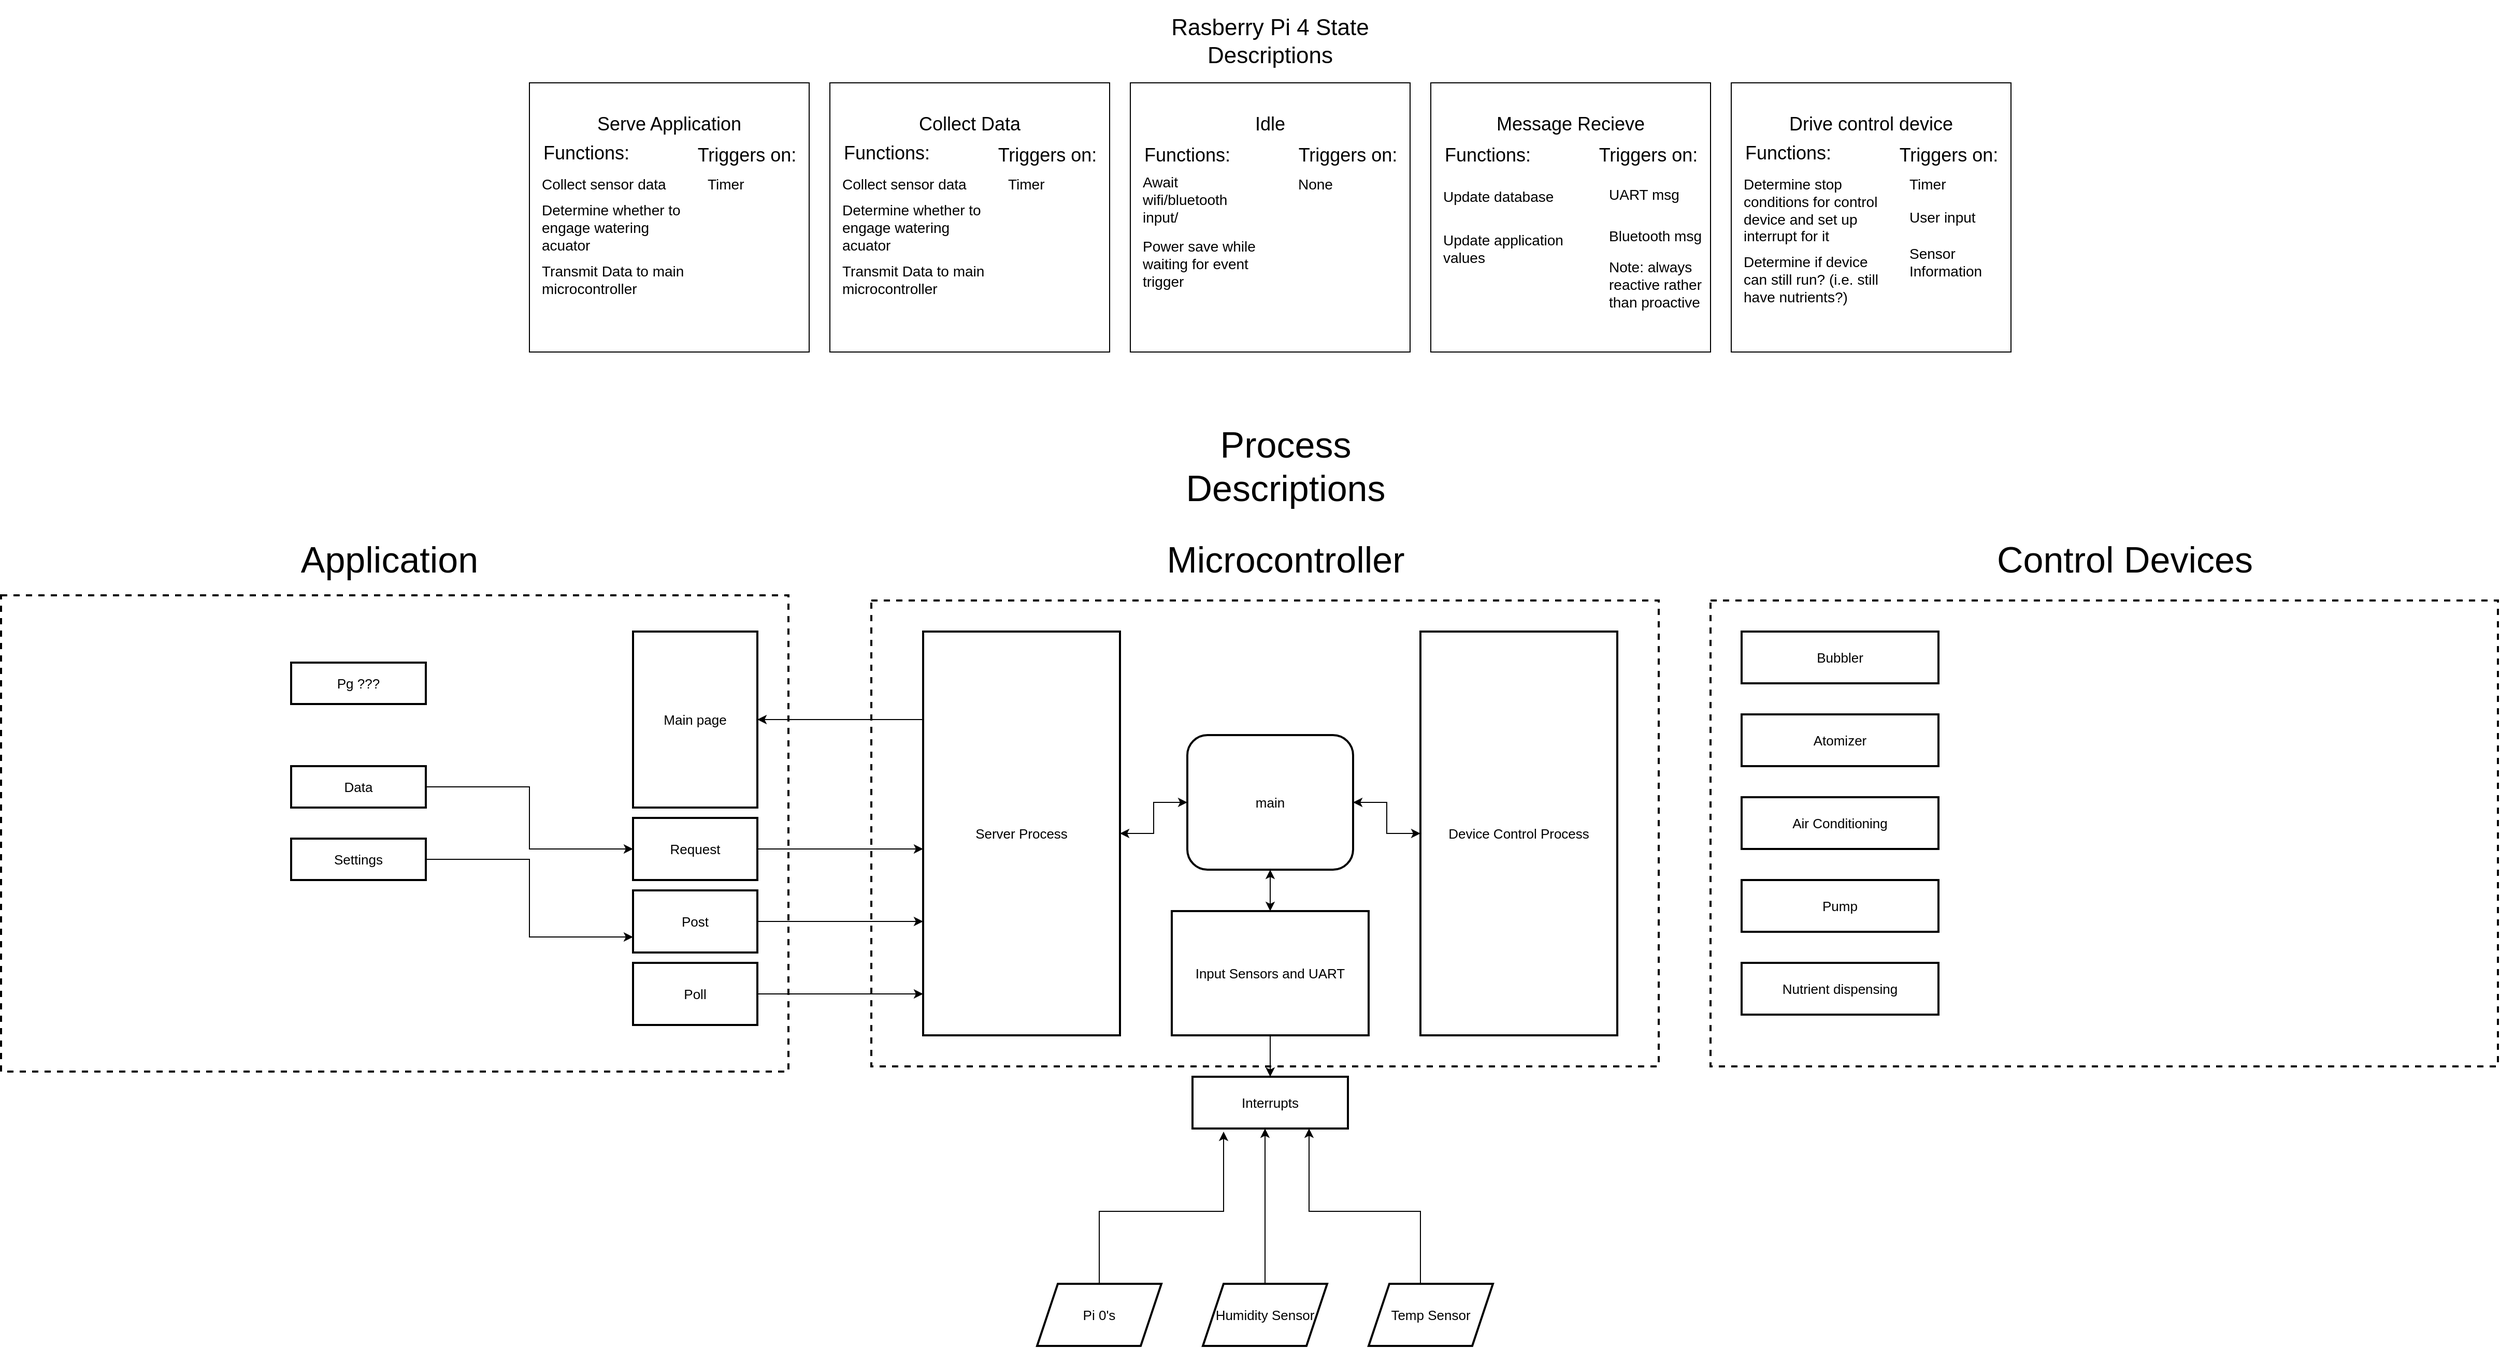 <mxfile version="13.7.9" type="github">
  <diagram id="QLvcNtkyFLMQ6eaHcRJF" name="Page-1">
    <mxGraphModel dx="2865" dy="1150" grid="1" gridSize="10" guides="1" tooltips="1" connect="1" arrows="1" fold="1" page="1" pageScale="1" pageWidth="850" pageHeight="1100" math="0" shadow="0">
      <root>
        <mxCell id="0" />
        <mxCell id="1" parent="0" />
        <mxCell id="N01aK8XhvqNWcXPDAk_N-31" value="" style="text;html=1;fillColor=none;align=center;verticalAlign=middle;whiteSpace=wrap;rounded=0;strokeColor=#000000;dashed=1;strokeWidth=2;" vertex="1" parent="1">
          <mxGeometry x="-800" y="575" width="760" height="460" as="geometry" />
        </mxCell>
        <mxCell id="N01aK8XhvqNWcXPDAk_N-32" value="" style="text;html=1;fillColor=none;align=center;verticalAlign=middle;whiteSpace=wrap;rounded=0;strokeColor=#000000;dashed=1;strokeWidth=2;" vertex="1" parent="1">
          <mxGeometry x="40" y="580" width="760" height="450" as="geometry" />
        </mxCell>
        <mxCell id="N01aK8XhvqNWcXPDAk_N-24" value="&lt;font style=&quot;font-size: 22px&quot;&gt;Rasberry Pi 4 State Descriptions&lt;br&gt;&lt;/font&gt;" style="text;html=1;strokeColor=none;fillColor=none;align=center;verticalAlign=middle;whiteSpace=wrap;rounded=0;fontSize=18;" vertex="1" parent="1">
          <mxGeometry x="320" width="210" height="80" as="geometry" />
        </mxCell>
        <mxCell id="N01aK8XhvqNWcXPDAk_N-28" value="Application" style="text;html=1;strokeColor=none;fillColor=none;align=center;verticalAlign=middle;whiteSpace=wrap;rounded=0;fontSize=35;" vertex="1" parent="1">
          <mxGeometry x="-530" y="500" width="210" height="80" as="geometry" />
        </mxCell>
        <mxCell id="N01aK8XhvqNWcXPDAk_N-33" value="Microcontroller" style="text;html=1;strokeColor=none;fillColor=none;align=center;verticalAlign=middle;whiteSpace=wrap;rounded=0;fontSize=35;" vertex="1" parent="1">
          <mxGeometry x="310" y="500" width="260" height="80" as="geometry" />
        </mxCell>
        <mxCell id="N01aK8XhvqNWcXPDAk_N-52" value="" style="group" vertex="1" connectable="0" parent="1">
          <mxGeometry y="80" width="270" height="260" as="geometry" />
        </mxCell>
        <mxCell id="N01aK8XhvqNWcXPDAk_N-2" value="" style="rounded=0;whiteSpace=wrap;html=1;fontSize=14;" vertex="1" parent="N01aK8XhvqNWcXPDAk_N-52">
          <mxGeometry width="270" height="260" as="geometry" />
        </mxCell>
        <mxCell id="N01aK8XhvqNWcXPDAk_N-7" value="Collect Data" style="text;html=1;strokeColor=none;fillColor=none;align=center;verticalAlign=middle;whiteSpace=wrap;rounded=0;fontSize=18;" vertex="1" parent="N01aK8XhvqNWcXPDAk_N-52">
          <mxGeometry y="20" width="270" height="40" as="geometry" />
        </mxCell>
        <mxCell id="N01aK8XhvqNWcXPDAk_N-11" value="Collect sensor data" style="text;html=1;strokeColor=none;fillColor=none;align=left;verticalAlign=middle;whiteSpace=wrap;rounded=0;fontSize=14;" vertex="1" parent="N01aK8XhvqNWcXPDAk_N-52">
          <mxGeometry x="10" y="85" width="140" height="25" as="geometry" />
        </mxCell>
        <mxCell id="N01aK8XhvqNWcXPDAk_N-12" value="Determine whether to engage watering acuator" style="text;html=1;strokeColor=none;fillColor=none;align=left;verticalAlign=middle;whiteSpace=wrap;rounded=0;fontSize=14;" vertex="1" parent="N01aK8XhvqNWcXPDAk_N-52">
          <mxGeometry x="10" y="110" width="140" height="60" as="geometry" />
        </mxCell>
        <mxCell id="N01aK8XhvqNWcXPDAk_N-13" value="Functions:" style="text;html=1;strokeColor=none;fillColor=none;align=center;verticalAlign=middle;whiteSpace=wrap;rounded=0;fontSize=18;" vertex="1" parent="N01aK8XhvqNWcXPDAk_N-52">
          <mxGeometry y="47.5" width="110" height="40" as="geometry" />
        </mxCell>
        <mxCell id="N01aK8XhvqNWcXPDAk_N-19" value="Triggers on:" style="text;html=1;strokeColor=none;fillColor=none;align=center;verticalAlign=middle;whiteSpace=wrap;rounded=0;fontSize=18;" vertex="1" parent="N01aK8XhvqNWcXPDAk_N-52">
          <mxGeometry x="150" y="50" width="120" height="40" as="geometry" />
        </mxCell>
        <mxCell id="N01aK8XhvqNWcXPDAk_N-20" value="Timer" style="text;html=1;strokeColor=none;fillColor=none;align=left;verticalAlign=middle;whiteSpace=wrap;rounded=0;fontSize=14;" vertex="1" parent="N01aK8XhvqNWcXPDAk_N-52">
          <mxGeometry x="170" y="85" width="100" height="25" as="geometry" />
        </mxCell>
        <mxCell id="N01aK8XhvqNWcXPDAk_N-21" value="Transmit Data to main microcontroller" style="text;html=1;strokeColor=none;fillColor=none;align=left;verticalAlign=middle;whiteSpace=wrap;rounded=0;fontSize=14;" vertex="1" parent="N01aK8XhvqNWcXPDAk_N-52">
          <mxGeometry x="10" y="170" width="140" height="40" as="geometry" />
        </mxCell>
        <mxCell id="N01aK8XhvqNWcXPDAk_N-62" value="" style="group" vertex="1" connectable="0" parent="1">
          <mxGeometry x="-290" y="80" width="270" height="260" as="geometry" />
        </mxCell>
        <mxCell id="N01aK8XhvqNWcXPDAk_N-63" value="" style="rounded=0;whiteSpace=wrap;html=1;fontSize=14;" vertex="1" parent="N01aK8XhvqNWcXPDAk_N-62">
          <mxGeometry width="270" height="260" as="geometry" />
        </mxCell>
        <mxCell id="N01aK8XhvqNWcXPDAk_N-64" value="Serve Application" style="text;html=1;strokeColor=none;fillColor=none;align=center;verticalAlign=middle;whiteSpace=wrap;rounded=0;fontSize=18;" vertex="1" parent="N01aK8XhvqNWcXPDAk_N-62">
          <mxGeometry y="20" width="270" height="40" as="geometry" />
        </mxCell>
        <mxCell id="N01aK8XhvqNWcXPDAk_N-65" value="Collect sensor data" style="text;html=1;strokeColor=none;fillColor=none;align=left;verticalAlign=middle;whiteSpace=wrap;rounded=0;fontSize=14;" vertex="1" parent="N01aK8XhvqNWcXPDAk_N-62">
          <mxGeometry x="10" y="85" width="140" height="25" as="geometry" />
        </mxCell>
        <mxCell id="N01aK8XhvqNWcXPDAk_N-66" value="Determine whether to engage watering acuator" style="text;html=1;strokeColor=none;fillColor=none;align=left;verticalAlign=middle;whiteSpace=wrap;rounded=0;fontSize=14;" vertex="1" parent="N01aK8XhvqNWcXPDAk_N-62">
          <mxGeometry x="10" y="110" width="140" height="60" as="geometry" />
        </mxCell>
        <mxCell id="N01aK8XhvqNWcXPDAk_N-67" value="Functions:" style="text;html=1;strokeColor=none;fillColor=none;align=center;verticalAlign=middle;whiteSpace=wrap;rounded=0;fontSize=18;" vertex="1" parent="N01aK8XhvqNWcXPDAk_N-62">
          <mxGeometry y="47.5" width="110" height="40" as="geometry" />
        </mxCell>
        <mxCell id="N01aK8XhvqNWcXPDAk_N-68" value="Triggers on:" style="text;html=1;strokeColor=none;fillColor=none;align=center;verticalAlign=middle;whiteSpace=wrap;rounded=0;fontSize=18;" vertex="1" parent="N01aK8XhvqNWcXPDAk_N-62">
          <mxGeometry x="150" y="50" width="120" height="40" as="geometry" />
        </mxCell>
        <mxCell id="N01aK8XhvqNWcXPDAk_N-69" value="Timer" style="text;html=1;strokeColor=none;fillColor=none;align=left;verticalAlign=middle;whiteSpace=wrap;rounded=0;fontSize=14;" vertex="1" parent="N01aK8XhvqNWcXPDAk_N-62">
          <mxGeometry x="170" y="85" width="100" height="25" as="geometry" />
        </mxCell>
        <mxCell id="N01aK8XhvqNWcXPDAk_N-70" value="Transmit Data to main microcontroller" style="text;html=1;strokeColor=none;fillColor=none;align=left;verticalAlign=middle;whiteSpace=wrap;rounded=0;fontSize=14;" vertex="1" parent="N01aK8XhvqNWcXPDAk_N-62">
          <mxGeometry x="10" y="170" width="140" height="40" as="geometry" />
        </mxCell>
        <mxCell id="N01aK8XhvqNWcXPDAk_N-71" value="" style="group" vertex="1" connectable="0" parent="1">
          <mxGeometry x="290" y="80" width="270" height="260" as="geometry" />
        </mxCell>
        <mxCell id="N01aK8XhvqNWcXPDAk_N-3" value="" style="rounded=0;whiteSpace=wrap;html=1;fontSize=14;" vertex="1" parent="N01aK8XhvqNWcXPDAk_N-71">
          <mxGeometry width="270" height="260" as="geometry" />
        </mxCell>
        <mxCell id="N01aK8XhvqNWcXPDAk_N-4" value="Idle " style="text;html=1;strokeColor=none;fillColor=none;align=center;verticalAlign=middle;whiteSpace=wrap;rounded=0;fontSize=18;" vertex="1" parent="N01aK8XhvqNWcXPDAk_N-71">
          <mxGeometry y="20" width="270" height="40" as="geometry" />
        </mxCell>
        <mxCell id="N01aK8XhvqNWcXPDAk_N-5" value="Await wifi/bluetooth input/" style="text;html=1;strokeColor=none;fillColor=none;align=left;verticalAlign=middle;whiteSpace=wrap;rounded=0;fontSize=14;" vertex="1" parent="N01aK8XhvqNWcXPDAk_N-71">
          <mxGeometry x="10" y="85" width="120" height="55" as="geometry" />
        </mxCell>
        <mxCell id="N01aK8XhvqNWcXPDAk_N-6" value="&lt;div align=&quot;left&quot;&gt;&lt;font style=&quot;font-size: 14px&quot;&gt;Power save while waiting for event trigger&lt;br&gt;&lt;/font&gt;&lt;/div&gt;" style="text;html=1;strokeColor=none;fillColor=none;align=left;verticalAlign=middle;whiteSpace=wrap;rounded=0;fontSize=14;" vertex="1" parent="N01aK8XhvqNWcXPDAk_N-71">
          <mxGeometry x="10" y="150" width="140" height="50" as="geometry" />
        </mxCell>
        <mxCell id="N01aK8XhvqNWcXPDAk_N-8" value="Functions:" style="text;html=1;strokeColor=none;fillColor=none;align=center;verticalAlign=middle;whiteSpace=wrap;rounded=0;fontSize=18;" vertex="1" parent="N01aK8XhvqNWcXPDAk_N-71">
          <mxGeometry y="50" width="110" height="40" as="geometry" />
        </mxCell>
        <mxCell id="N01aK8XhvqNWcXPDAk_N-17" value="Triggers on:" style="text;html=1;strokeColor=none;fillColor=none;align=center;verticalAlign=middle;whiteSpace=wrap;rounded=0;fontSize=18;" vertex="1" parent="N01aK8XhvqNWcXPDAk_N-71">
          <mxGeometry x="150" y="50" width="120" height="40" as="geometry" />
        </mxCell>
        <mxCell id="N01aK8XhvqNWcXPDAk_N-18" value="None" style="text;html=1;strokeColor=none;fillColor=none;align=left;verticalAlign=middle;whiteSpace=wrap;rounded=0;fontSize=14;" vertex="1" parent="N01aK8XhvqNWcXPDAk_N-71">
          <mxGeometry x="160" y="85" width="110" height="25" as="geometry" />
        </mxCell>
        <mxCell id="N01aK8XhvqNWcXPDAk_N-72" value="" style="group" vertex="1" connectable="0" parent="1">
          <mxGeometry x="580" y="80" width="270" height="260" as="geometry" />
        </mxCell>
        <mxCell id="N01aK8XhvqNWcXPDAk_N-1" value="" style="rounded=0;whiteSpace=wrap;html=1;fontSize=14;" vertex="1" parent="N01aK8XhvqNWcXPDAk_N-72">
          <mxGeometry width="270" height="260" as="geometry" />
        </mxCell>
        <mxCell id="N01aK8XhvqNWcXPDAk_N-9" value="Update database" style="text;html=1;strokeColor=none;fillColor=none;align=left;verticalAlign=middle;whiteSpace=wrap;rounded=0;fontSize=14;" vertex="1" parent="N01aK8XhvqNWcXPDAk_N-72">
          <mxGeometry x="10" y="90" width="130" height="40" as="geometry" />
        </mxCell>
        <mxCell id="N01aK8XhvqNWcXPDAk_N-10" value="Functions:" style="text;html=1;strokeColor=none;fillColor=none;align=center;verticalAlign=middle;whiteSpace=wrap;rounded=0;fontSize=18;" vertex="1" parent="N01aK8XhvqNWcXPDAk_N-72">
          <mxGeometry y="50" width="110" height="40" as="geometry" />
        </mxCell>
        <mxCell id="N01aK8XhvqNWcXPDAk_N-14" value="Message Recieve" style="text;html=1;strokeColor=none;fillColor=none;align=center;verticalAlign=middle;whiteSpace=wrap;rounded=0;fontSize=18;" vertex="1" parent="N01aK8XhvqNWcXPDAk_N-72">
          <mxGeometry y="20" width="270" height="40" as="geometry" />
        </mxCell>
        <mxCell id="N01aK8XhvqNWcXPDAk_N-16" value="Update application values" style="text;html=1;strokeColor=none;fillColor=none;align=left;verticalAlign=middle;whiteSpace=wrap;rounded=0;fontSize=14;" vertex="1" parent="N01aK8XhvqNWcXPDAk_N-72">
          <mxGeometry x="10" y="130" width="130" height="60" as="geometry" />
        </mxCell>
        <mxCell id="N01aK8XhvqNWcXPDAk_N-22" value="Triggers on:" style="text;html=1;strokeColor=none;fillColor=none;align=center;verticalAlign=middle;whiteSpace=wrap;rounded=0;fontSize=18;" vertex="1" parent="N01aK8XhvqNWcXPDAk_N-72">
          <mxGeometry x="150" y="50" width="120" height="40" as="geometry" />
        </mxCell>
        <mxCell id="N01aK8XhvqNWcXPDAk_N-23" value="UART msg" style="text;html=1;strokeColor=none;fillColor=none;align=left;verticalAlign=middle;whiteSpace=wrap;rounded=0;fontSize=14;" vertex="1" parent="N01aK8XhvqNWcXPDAk_N-72">
          <mxGeometry x="170" y="85" width="100" height="45" as="geometry" />
        </mxCell>
        <mxCell id="N01aK8XhvqNWcXPDAk_N-26" value="Bluetooth msg" style="text;html=1;strokeColor=none;fillColor=none;align=left;verticalAlign=middle;whiteSpace=wrap;rounded=0;fontSize=14;" vertex="1" parent="N01aK8XhvqNWcXPDAk_N-72">
          <mxGeometry x="170" y="125" width="100" height="45" as="geometry" />
        </mxCell>
        <mxCell id="N01aK8XhvqNWcXPDAk_N-116" value="Note: always reactive rather than proactive" style="text;html=1;strokeColor=none;fillColor=none;align=left;verticalAlign=middle;whiteSpace=wrap;rounded=0;fontSize=14;" vertex="1" parent="N01aK8XhvqNWcXPDAk_N-72">
          <mxGeometry x="170" y="170" width="100" height="50" as="geometry" />
        </mxCell>
        <mxCell id="N01aK8XhvqNWcXPDAk_N-74" value="" style="group" vertex="1" connectable="0" parent="1">
          <mxGeometry x="870" y="80" width="270" height="260" as="geometry" />
        </mxCell>
        <mxCell id="N01aK8XhvqNWcXPDAk_N-53" value="" style="group" vertex="1" connectable="0" parent="N01aK8XhvqNWcXPDAk_N-74">
          <mxGeometry width="270" height="260" as="geometry" />
        </mxCell>
        <mxCell id="N01aK8XhvqNWcXPDAk_N-54" value="" style="rounded=0;whiteSpace=wrap;html=1;fontSize=14;" vertex="1" parent="N01aK8XhvqNWcXPDAk_N-53">
          <mxGeometry width="270" height="260" as="geometry" />
        </mxCell>
        <mxCell id="N01aK8XhvqNWcXPDAk_N-55" value="Drive control device" style="text;html=1;strokeColor=none;fillColor=none;align=center;verticalAlign=middle;whiteSpace=wrap;rounded=0;fontSize=18;" vertex="1" parent="N01aK8XhvqNWcXPDAk_N-53">
          <mxGeometry y="20" width="270" height="40" as="geometry" />
        </mxCell>
        <mxCell id="N01aK8XhvqNWcXPDAk_N-56" value="Determine stop conditions for control device and set up interrupt for it" style="text;html=1;strokeColor=none;fillColor=none;align=left;verticalAlign=middle;whiteSpace=wrap;rounded=0;fontSize=14;" vertex="1" parent="N01aK8XhvqNWcXPDAk_N-53">
          <mxGeometry x="10" y="85" width="140" height="75" as="geometry" />
        </mxCell>
        <mxCell id="N01aK8XhvqNWcXPDAk_N-58" value="Functions:" style="text;html=1;strokeColor=none;fillColor=none;align=center;verticalAlign=middle;whiteSpace=wrap;rounded=0;fontSize=18;" vertex="1" parent="N01aK8XhvqNWcXPDAk_N-53">
          <mxGeometry y="47.5" width="110" height="40" as="geometry" />
        </mxCell>
        <mxCell id="N01aK8XhvqNWcXPDAk_N-59" value="Triggers on:" style="text;html=1;strokeColor=none;fillColor=none;align=center;verticalAlign=middle;whiteSpace=wrap;rounded=0;fontSize=18;" vertex="1" parent="N01aK8XhvqNWcXPDAk_N-53">
          <mxGeometry x="150" y="50" width="120" height="40" as="geometry" />
        </mxCell>
        <mxCell id="N01aK8XhvqNWcXPDAk_N-60" value="Timer" style="text;html=1;strokeColor=none;fillColor=none;align=left;verticalAlign=middle;whiteSpace=wrap;rounded=0;fontSize=14;" vertex="1" parent="N01aK8XhvqNWcXPDAk_N-53">
          <mxGeometry x="170" y="85" width="100" height="25" as="geometry" />
        </mxCell>
        <mxCell id="N01aK8XhvqNWcXPDAk_N-61" value="Determine if device can still run? (i.e. still have nutrients?)" style="text;html=1;strokeColor=none;fillColor=none;align=left;verticalAlign=middle;whiteSpace=wrap;rounded=0;fontSize=14;" vertex="1" parent="N01aK8XhvqNWcXPDAk_N-53">
          <mxGeometry x="10" y="160" width="140" height="60" as="geometry" />
        </mxCell>
        <mxCell id="N01aK8XhvqNWcXPDAk_N-73" value="User input" style="text;html=1;strokeColor=none;fillColor=none;align=left;verticalAlign=middle;whiteSpace=wrap;rounded=0;fontSize=14;" vertex="1" parent="N01aK8XhvqNWcXPDAk_N-53">
          <mxGeometry x="170" y="117.5" width="100" height="25" as="geometry" />
        </mxCell>
        <mxCell id="N01aK8XhvqNWcXPDAk_N-100" value="Sensor Information" style="text;html=1;strokeColor=none;fillColor=none;align=left;verticalAlign=middle;whiteSpace=wrap;rounded=0;fontSize=14;" vertex="1" parent="N01aK8XhvqNWcXPDAk_N-53">
          <mxGeometry x="170" y="160" width="100" height="25" as="geometry" />
        </mxCell>
        <mxCell id="N01aK8XhvqNWcXPDAk_N-126" value="" style="edgeStyle=orthogonalEdgeStyle;rounded=0;orthogonalLoop=1;jettySize=auto;html=1;fontSize=13;" edge="1" parent="1" source="N01aK8XhvqNWcXPDAk_N-88" target="N01aK8XhvqNWcXPDAk_N-118">
          <mxGeometry relative="1" as="geometry" />
        </mxCell>
        <mxCell id="N01aK8XhvqNWcXPDAk_N-127" value="" style="edgeStyle=orthogonalEdgeStyle;rounded=0;orthogonalLoop=1;jettySize=auto;html=1;fontSize=13;" edge="1" parent="1" source="N01aK8XhvqNWcXPDAk_N-88" target="N01aK8XhvqNWcXPDAk_N-120">
          <mxGeometry relative="1" as="geometry" />
        </mxCell>
        <mxCell id="N01aK8XhvqNWcXPDAk_N-128" value="" style="edgeStyle=orthogonalEdgeStyle;rounded=0;orthogonalLoop=1;jettySize=auto;html=1;fontSize=13;" edge="1" parent="1" source="N01aK8XhvqNWcXPDAk_N-88" target="N01aK8XhvqNWcXPDAk_N-117">
          <mxGeometry relative="1" as="geometry" />
        </mxCell>
        <mxCell id="N01aK8XhvqNWcXPDAk_N-88" value="main" style="rounded=1;whiteSpace=wrap;html=1;strokeColor=#000000;strokeWidth=2;fontSize=13;" vertex="1" parent="1">
          <mxGeometry x="345" y="710" width="160" height="130" as="geometry" />
        </mxCell>
        <mxCell id="N01aK8XhvqNWcXPDAk_N-132" style="edgeStyle=orthogonalEdgeStyle;rounded=0;orthogonalLoop=1;jettySize=auto;html=1;fontSize=13;" edge="1" parent="1" source="N01aK8XhvqNWcXPDAk_N-89">
          <mxGeometry relative="1" as="geometry">
            <mxPoint x="380" y="1093" as="targetPoint" />
            <Array as="points">
              <mxPoint x="260" y="1170" />
              <mxPoint x="380" y="1170" />
              <mxPoint x="380" y="1093" />
            </Array>
          </mxGeometry>
        </mxCell>
        <mxCell id="N01aK8XhvqNWcXPDAk_N-89" value="Pi 0&#39;s" style="shape=parallelogram;perimeter=parallelogramPerimeter;whiteSpace=wrap;html=1;fixedSize=1;strokeColor=#000000;strokeWidth=2;fontSize=13;" vertex="1" parent="1">
          <mxGeometry x="200" y="1240" width="120" height="60" as="geometry" />
        </mxCell>
        <mxCell id="N01aK8XhvqNWcXPDAk_N-139" style="edgeStyle=orthogonalEdgeStyle;rounded=0;orthogonalLoop=1;jettySize=auto;html=1;fontSize=13;" edge="1" parent="1" source="N01aK8XhvqNWcXPDAk_N-105" target="N01aK8XhvqNWcXPDAk_N-117">
          <mxGeometry relative="1" as="geometry">
            <Array as="points">
              <mxPoint x="70" y="820" />
              <mxPoint x="70" y="820" />
            </Array>
          </mxGeometry>
        </mxCell>
        <mxCell id="N01aK8XhvqNWcXPDAk_N-105" value="Request" style="rounded=0;whiteSpace=wrap;html=1;strokeColor=#000000;strokeWidth=2;fontSize=13;" vertex="1" parent="1">
          <mxGeometry x="-190" y="790" width="120" height="60" as="geometry" />
        </mxCell>
        <mxCell id="N01aK8XhvqNWcXPDAk_N-123" style="edgeStyle=orthogonalEdgeStyle;rounded=0;orthogonalLoop=1;jettySize=auto;html=1;entryX=0;entryY=0.5;entryDx=0;entryDy=0;fontSize=13;" edge="1" parent="1" source="N01aK8XhvqNWcXPDAk_N-117" target="N01aK8XhvqNWcXPDAk_N-88">
          <mxGeometry relative="1" as="geometry" />
        </mxCell>
        <mxCell id="N01aK8XhvqNWcXPDAk_N-136" value="" style="edgeStyle=orthogonalEdgeStyle;rounded=0;orthogonalLoop=1;jettySize=auto;html=1;fontSize=13;" edge="1" parent="1" source="N01aK8XhvqNWcXPDAk_N-117" target="N01aK8XhvqNWcXPDAk_N-135">
          <mxGeometry relative="1" as="geometry">
            <Array as="points">
              <mxPoint x="60" y="695" />
              <mxPoint x="60" y="695" />
            </Array>
          </mxGeometry>
        </mxCell>
        <mxCell id="N01aK8XhvqNWcXPDAk_N-117" value="Server Process" style="rounded=0;whiteSpace=wrap;html=1;strokeColor=#000000;strokeWidth=2;fontSize=13;" vertex="1" parent="1">
          <mxGeometry x="90" y="610" width="190" height="390" as="geometry" />
        </mxCell>
        <mxCell id="N01aK8XhvqNWcXPDAk_N-124" style="edgeStyle=orthogonalEdgeStyle;rounded=0;orthogonalLoop=1;jettySize=auto;html=1;fontSize=13;" edge="1" parent="1" source="N01aK8XhvqNWcXPDAk_N-118" target="N01aK8XhvqNWcXPDAk_N-88">
          <mxGeometry relative="1" as="geometry" />
        </mxCell>
        <mxCell id="N01aK8XhvqNWcXPDAk_N-118" value="Device Control Process" style="rounded=0;whiteSpace=wrap;html=1;strokeColor=#000000;strokeWidth=2;fontSize=13;" vertex="1" parent="1">
          <mxGeometry x="570" y="610" width="190" height="390" as="geometry" />
        </mxCell>
        <mxCell id="N01aK8XhvqNWcXPDAk_N-125" style="edgeStyle=orthogonalEdgeStyle;rounded=0;orthogonalLoop=1;jettySize=auto;html=1;fontSize=13;" edge="1" parent="1" source="N01aK8XhvqNWcXPDAk_N-120" target="N01aK8XhvqNWcXPDAk_N-88">
          <mxGeometry relative="1" as="geometry" />
        </mxCell>
        <mxCell id="N01aK8XhvqNWcXPDAk_N-131" value="" style="edgeStyle=orthogonalEdgeStyle;rounded=0;orthogonalLoop=1;jettySize=auto;html=1;fontSize=13;" edge="1" parent="1" source="N01aK8XhvqNWcXPDAk_N-120" target="N01aK8XhvqNWcXPDAk_N-130">
          <mxGeometry relative="1" as="geometry" />
        </mxCell>
        <mxCell id="N01aK8XhvqNWcXPDAk_N-120" value="Input Sensors and UART" style="rounded=0;whiteSpace=wrap;html=1;strokeColor=#000000;strokeWidth=2;fontSize=13;" vertex="1" parent="1">
          <mxGeometry x="330" y="880" width="190" height="120" as="geometry" />
        </mxCell>
        <mxCell id="N01aK8XhvqNWcXPDAk_N-129" value="Process Descriptions" style="text;html=1;strokeColor=none;fillColor=none;align=center;verticalAlign=middle;whiteSpace=wrap;rounded=0;fontSize=35;" vertex="1" parent="1">
          <mxGeometry x="310" y="410" width="260" height="80" as="geometry" />
        </mxCell>
        <mxCell id="N01aK8XhvqNWcXPDAk_N-130" value="Interrupts" style="rounded=0;whiteSpace=wrap;html=1;strokeColor=#000000;strokeWidth=2;fontSize=13;" vertex="1" parent="1">
          <mxGeometry x="350" y="1040" width="150" height="50" as="geometry" />
        </mxCell>
        <mxCell id="N01aK8XhvqNWcXPDAk_N-135" value="Main page " style="whiteSpace=wrap;html=1;rounded=0;fontSize=13;strokeWidth=2;" vertex="1" parent="1">
          <mxGeometry x="-190" y="610" width="120" height="170" as="geometry" />
        </mxCell>
        <mxCell id="N01aK8XhvqNWcXPDAk_N-140" value="" style="edgeStyle=orthogonalEdgeStyle;rounded=0;orthogonalLoop=1;jettySize=auto;html=1;fontSize=13;" edge="1" parent="1" source="N01aK8XhvqNWcXPDAk_N-137">
          <mxGeometry relative="1" as="geometry">
            <mxPoint x="90" y="890" as="targetPoint" />
            <Array as="points">
              <mxPoint x="90" y="890" />
            </Array>
          </mxGeometry>
        </mxCell>
        <mxCell id="N01aK8XhvqNWcXPDAk_N-137" value="Post" style="rounded=0;whiteSpace=wrap;html=1;strokeColor=#000000;strokeWidth=2;fontSize=13;" vertex="1" parent="1">
          <mxGeometry x="-190" y="860" width="120" height="60" as="geometry" />
        </mxCell>
        <mxCell id="N01aK8XhvqNWcXPDAk_N-141" value="" style="edgeStyle=orthogonalEdgeStyle;rounded=0;orthogonalLoop=1;jettySize=auto;html=1;fontSize=13;" edge="1" parent="1" source="N01aK8XhvqNWcXPDAk_N-138" target="N01aK8XhvqNWcXPDAk_N-117">
          <mxGeometry relative="1" as="geometry">
            <Array as="points">
              <mxPoint x="80" y="960" />
              <mxPoint x="80" y="960" />
            </Array>
          </mxGeometry>
        </mxCell>
        <mxCell id="N01aK8XhvqNWcXPDAk_N-138" value="Poll" style="rounded=0;whiteSpace=wrap;html=1;strokeColor=#000000;strokeWidth=2;fontSize=13;" vertex="1" parent="1">
          <mxGeometry x="-190" y="930" width="120" height="60" as="geometry" />
        </mxCell>
        <mxCell id="N01aK8XhvqNWcXPDAk_N-143" value="" style="edgeStyle=orthogonalEdgeStyle;rounded=0;orthogonalLoop=1;jettySize=auto;html=1;fontSize=13;" edge="1" parent="1" source="N01aK8XhvqNWcXPDAk_N-142" target="N01aK8XhvqNWcXPDAk_N-130">
          <mxGeometry relative="1" as="geometry">
            <Array as="points">
              <mxPoint x="420" y="1270" />
            </Array>
          </mxGeometry>
        </mxCell>
        <mxCell id="N01aK8XhvqNWcXPDAk_N-142" value="Humidity Sensor" style="shape=parallelogram;perimeter=parallelogramPerimeter;whiteSpace=wrap;html=1;fixedSize=1;strokeColor=#000000;strokeWidth=2;fontSize=13;" vertex="1" parent="1">
          <mxGeometry x="360" y="1240" width="120" height="60" as="geometry" />
        </mxCell>
        <mxCell id="N01aK8XhvqNWcXPDAk_N-145" style="edgeStyle=orthogonalEdgeStyle;rounded=0;orthogonalLoop=1;jettySize=auto;html=1;entryX=0.75;entryY=1;entryDx=0;entryDy=0;fontSize=13;" edge="1" parent="1" source="N01aK8XhvqNWcXPDAk_N-144" target="N01aK8XhvqNWcXPDAk_N-130">
          <mxGeometry relative="1" as="geometry">
            <Array as="points">
              <mxPoint x="570" y="1270" />
              <mxPoint x="570" y="1170" />
              <mxPoint x="463" y="1170" />
            </Array>
          </mxGeometry>
        </mxCell>
        <mxCell id="N01aK8XhvqNWcXPDAk_N-144" value="Temp Sensor" style="shape=parallelogram;perimeter=parallelogramPerimeter;whiteSpace=wrap;html=1;fixedSize=1;strokeColor=#000000;strokeWidth=2;fontSize=13;" vertex="1" parent="1">
          <mxGeometry x="520" y="1240" width="120" height="60" as="geometry" />
        </mxCell>
        <mxCell id="N01aK8XhvqNWcXPDAk_N-146" value="" style="text;html=1;fillColor=none;align=center;verticalAlign=middle;whiteSpace=wrap;rounded=0;strokeColor=#000000;dashed=1;strokeWidth=2;" vertex="1" parent="1">
          <mxGeometry x="850" y="580" width="760" height="450" as="geometry" />
        </mxCell>
        <mxCell id="N01aK8XhvqNWcXPDAk_N-147" value="Control Devices" style="text;html=1;strokeColor=none;fillColor=none;align=center;verticalAlign=middle;whiteSpace=wrap;rounded=0;fontSize=35;" vertex="1" parent="1">
          <mxGeometry x="1120" y="500" width="260" height="80" as="geometry" />
        </mxCell>
        <mxCell id="N01aK8XhvqNWcXPDAk_N-159" value="Pg 1" style="rounded=0;whiteSpace=wrap;html=1;strokeColor=#000000;strokeWidth=2;fontSize=13;" vertex="1" parent="1">
          <mxGeometry x="-520" y="640" width="130" height="40" as="geometry" />
        </mxCell>
        <mxCell id="N01aK8XhvqNWcXPDAk_N-160" value="Pg ???" style="rounded=0;whiteSpace=wrap;html=1;strokeColor=#000000;strokeWidth=2;fontSize=13;" vertex="1" parent="1">
          <mxGeometry x="-520" y="640" width="130" height="40" as="geometry" />
        </mxCell>
        <mxCell id="N01aK8XhvqNWcXPDAk_N-164" style="edgeStyle=orthogonalEdgeStyle;rounded=0;orthogonalLoop=1;jettySize=auto;html=1;entryX=0;entryY=0.75;entryDx=0;entryDy=0;fontSize=13;" edge="1" parent="1" source="N01aK8XhvqNWcXPDAk_N-161" target="N01aK8XhvqNWcXPDAk_N-137">
          <mxGeometry relative="1" as="geometry" />
        </mxCell>
        <mxCell id="N01aK8XhvqNWcXPDAk_N-161" value="Settings" style="rounded=0;whiteSpace=wrap;html=1;strokeColor=#000000;strokeWidth=2;fontSize=13;" vertex="1" parent="1">
          <mxGeometry x="-520" y="810" width="130" height="40" as="geometry" />
        </mxCell>
        <mxCell id="N01aK8XhvqNWcXPDAk_N-163" style="edgeStyle=orthogonalEdgeStyle;rounded=0;orthogonalLoop=1;jettySize=auto;html=1;entryX=0;entryY=0.5;entryDx=0;entryDy=0;fontSize=13;" edge="1" parent="1" source="N01aK8XhvqNWcXPDAk_N-162" target="N01aK8XhvqNWcXPDAk_N-105">
          <mxGeometry relative="1" as="geometry" />
        </mxCell>
        <mxCell id="N01aK8XhvqNWcXPDAk_N-162" value="Data" style="rounded=0;whiteSpace=wrap;html=1;strokeColor=#000000;strokeWidth=2;fontSize=13;" vertex="1" parent="1">
          <mxGeometry x="-520" y="740" width="130" height="40" as="geometry" />
        </mxCell>
        <mxCell id="N01aK8XhvqNWcXPDAk_N-165" value="Bubbler" style="rounded=0;whiteSpace=wrap;html=1;strokeColor=#000000;strokeWidth=2;fontSize=13;" vertex="1" parent="1">
          <mxGeometry x="880" y="610" width="190" height="50" as="geometry" />
        </mxCell>
        <mxCell id="N01aK8XhvqNWcXPDAk_N-166" value="Atomizer" style="rounded=0;whiteSpace=wrap;html=1;strokeColor=#000000;strokeWidth=2;fontSize=13;" vertex="1" parent="1">
          <mxGeometry x="880" y="690" width="190" height="50" as="geometry" />
        </mxCell>
        <mxCell id="N01aK8XhvqNWcXPDAk_N-167" value="Air Conditioning" style="rounded=0;whiteSpace=wrap;html=1;strokeColor=#000000;strokeWidth=2;fontSize=13;" vertex="1" parent="1">
          <mxGeometry x="880" y="770" width="190" height="50" as="geometry" />
        </mxCell>
        <mxCell id="N01aK8XhvqNWcXPDAk_N-168" value="Pump" style="rounded=0;whiteSpace=wrap;html=1;strokeColor=#000000;strokeWidth=2;fontSize=13;" vertex="1" parent="1">
          <mxGeometry x="880" y="850" width="190" height="50" as="geometry" />
        </mxCell>
        <mxCell id="N01aK8XhvqNWcXPDAk_N-169" value="Nutrient dispensing" style="rounded=0;whiteSpace=wrap;html=1;strokeColor=#000000;strokeWidth=2;fontSize=13;" vertex="1" parent="1">
          <mxGeometry x="880" y="930" width="190" height="50" as="geometry" />
        </mxCell>
      </root>
    </mxGraphModel>
  </diagram>
</mxfile>
